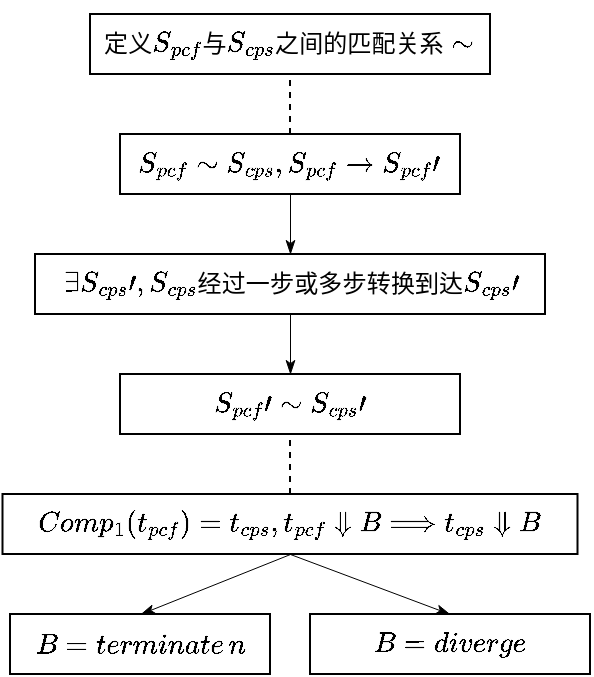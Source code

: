 <mxfile version="20.8.10" type="github">
  <diagram name="第 1 页" id="VPZiB18nnhILlqS88p_2">
    <mxGraphModel dx="1052" dy="642" grid="1" gridSize="10" guides="1" tooltips="1" connect="1" arrows="1" fold="1" page="1" pageScale="1" pageWidth="827" pageHeight="1169" math="1" shadow="0">
      <root>
        <mxCell id="0" />
        <mxCell id="1" parent="0" />
        <mxCell id="QHHVyBg31WiNpmlo0UfJ-1" value="" style="endArrow=none;dashed=1;html=1;exitX=0.5;exitY=0;exitDx=0;exitDy=0;entryX=0.5;entryY=1;entryDx=0;entryDy=0;" edge="1" parent="1" source="QHHVyBg31WiNpmlo0UfJ-2" target="QHHVyBg31WiNpmlo0UfJ-13">
          <mxGeometry width="50" height="50" relative="1" as="geometry">
            <mxPoint x="280.0" y="190" as="sourcePoint" />
            <mxPoint x="300" y="280" as="targetPoint" />
            <Array as="points" />
          </mxGeometry>
        </mxCell>
        <mxCell id="QHHVyBg31WiNpmlo0UfJ-2" value="$$S_{pcf}\sim S_{cps},S_{pcf}\rightarrow S_{pcf}\prime&lt;br&gt;$$" style="rounded=0;whiteSpace=wrap;html=1;" vertex="1" parent="1">
          <mxGeometry x="365" y="280" width="170" height="30" as="geometry" />
        </mxCell>
        <mxCell id="QHHVyBg31WiNpmlo0UfJ-3" value="$$\exists&amp;nbsp;S_{cps}\prime&lt;br&gt;,&amp;nbsp;S_{cps} \\ 经过一步或多步转换&lt;br&gt;到达 S_{cps}\prime&lt;br&gt;$$" style="rounded=0;whiteSpace=wrap;html=1;" vertex="1" parent="1">
          <mxGeometry x="322.5" y="340" width="255" height="30" as="geometry" />
        </mxCell>
        <mxCell id="QHHVyBg31WiNpmlo0UfJ-4" value="$$S_{pcf}\prime\sim S_{cps}\prime&lt;br&gt;$$" style="rounded=0;whiteSpace=wrap;html=1;" vertex="1" parent="1">
          <mxGeometry x="365" y="400" width="170" height="30" as="geometry" />
        </mxCell>
        <mxCell id="QHHVyBg31WiNpmlo0UfJ-5" value="$$Comp_{1}(t_{pcf})=t_{cps},\\ t_{pcf}&lt;br&gt;\Downarrow B\Longrightarrow t_{cps}\Downarrow B&lt;br&gt;$$" style="rounded=0;whiteSpace=wrap;html=1;" vertex="1" parent="1">
          <mxGeometry x="306.25" y="460" width="287.5" height="30" as="geometry" />
        </mxCell>
        <mxCell id="QHHVyBg31WiNpmlo0UfJ-6" value="$$B=terminate\, n$$" style="rounded=0;whiteSpace=wrap;html=1;" vertex="1" parent="1">
          <mxGeometry x="310" y="520" width="130" height="30" as="geometry" />
        </mxCell>
        <mxCell id="QHHVyBg31WiNpmlo0UfJ-7" value="$$B=diverge$$" style="rounded=0;whiteSpace=wrap;html=1;" vertex="1" parent="1">
          <mxGeometry x="460" y="520" width="140" height="30" as="geometry" />
        </mxCell>
        <mxCell id="QHHVyBg31WiNpmlo0UfJ-8" style="edgeStyle=orthogonalEdgeStyle;rounded=0;orthogonalLoop=1;jettySize=auto;html=1;exitX=0.5;exitY=1;exitDx=0;exitDy=0;" edge="1" parent="1" source="QHHVyBg31WiNpmlo0UfJ-4" target="QHHVyBg31WiNpmlo0UfJ-4">
          <mxGeometry relative="1" as="geometry" />
        </mxCell>
        <mxCell id="QHHVyBg31WiNpmlo0UfJ-9" value="" style="endArrow=classicThin;html=1;strokeWidth=0.5;exitX=0.5;exitY=1;exitDx=0;exitDy=0;entryX=0.5;entryY=0;entryDx=0;entryDy=0;endFill=1;" edge="1" parent="1" source="QHHVyBg31WiNpmlo0UfJ-2" target="QHHVyBg31WiNpmlo0UfJ-3">
          <mxGeometry width="50" height="50" relative="1" as="geometry">
            <mxPoint x="390" y="450" as="sourcePoint" />
            <mxPoint x="440" y="400" as="targetPoint" />
          </mxGeometry>
        </mxCell>
        <mxCell id="QHHVyBg31WiNpmlo0UfJ-10" value="" style="endArrow=classicThin;html=1;strokeWidth=0.5;exitX=0.5;exitY=1;exitDx=0;exitDy=0;entryX=0.5;entryY=0;entryDx=0;entryDy=0;endFill=1;" edge="1" parent="1" source="QHHVyBg31WiNpmlo0UfJ-3" target="QHHVyBg31WiNpmlo0UfJ-4">
          <mxGeometry width="50" height="50" relative="1" as="geometry">
            <mxPoint x="415" y="320" as="sourcePoint" />
            <mxPoint x="390" y="340" as="targetPoint" />
          </mxGeometry>
        </mxCell>
        <mxCell id="QHHVyBg31WiNpmlo0UfJ-11" value="" style="endArrow=classicThin;html=1;strokeWidth=0.5;exitX=0.5;exitY=1;exitDx=0;exitDy=0;entryX=0.5;entryY=0;entryDx=0;entryDy=0;endFill=1;" edge="1" parent="1" source="QHHVyBg31WiNpmlo0UfJ-5" target="QHHVyBg31WiNpmlo0UfJ-6">
          <mxGeometry width="50" height="50" relative="1" as="geometry">
            <mxPoint x="390" y="410" as="sourcePoint" />
            <mxPoint x="455" y="430" as="targetPoint" />
          </mxGeometry>
        </mxCell>
        <mxCell id="QHHVyBg31WiNpmlo0UfJ-12" value="" style="endArrow=classicThin;html=1;strokeWidth=0.5;exitX=0.5;exitY=1;exitDx=0;exitDy=0;entryX=0.5;entryY=0;entryDx=0;entryDy=0;endFill=1;" edge="1" parent="1" source="QHHVyBg31WiNpmlo0UfJ-5" target="QHHVyBg31WiNpmlo0UfJ-7">
          <mxGeometry width="50" height="50" relative="1" as="geometry">
            <mxPoint x="465" y="540" as="sourcePoint" />
            <mxPoint x="395" y="560" as="targetPoint" />
          </mxGeometry>
        </mxCell>
        <mxCell id="QHHVyBg31WiNpmlo0UfJ-13" value="$$定义&lt;br&gt;S_{pcf}与S_{cps}&lt;br&gt;\\ 之间的匹配关系\sim$$" style="rounded=0;whiteSpace=wrap;html=1;" vertex="1" parent="1">
          <mxGeometry x="350" y="220" width="200" height="30" as="geometry" />
        </mxCell>
        <mxCell id="QHHVyBg31WiNpmlo0UfJ-14" value="" style="endArrow=none;dashed=1;html=1;exitX=0.5;exitY=0;exitDx=0;exitDy=0;entryX=0.5;entryY=1;entryDx=0;entryDy=0;" edge="1" parent="1" source="QHHVyBg31WiNpmlo0UfJ-5" target="QHHVyBg31WiNpmlo0UfJ-4">
          <mxGeometry width="50" height="50" relative="1" as="geometry">
            <mxPoint x="460" y="290" as="sourcePoint" />
            <mxPoint x="660" y="250" as="targetPoint" />
            <Array as="points" />
          </mxGeometry>
        </mxCell>
      </root>
    </mxGraphModel>
  </diagram>
</mxfile>
